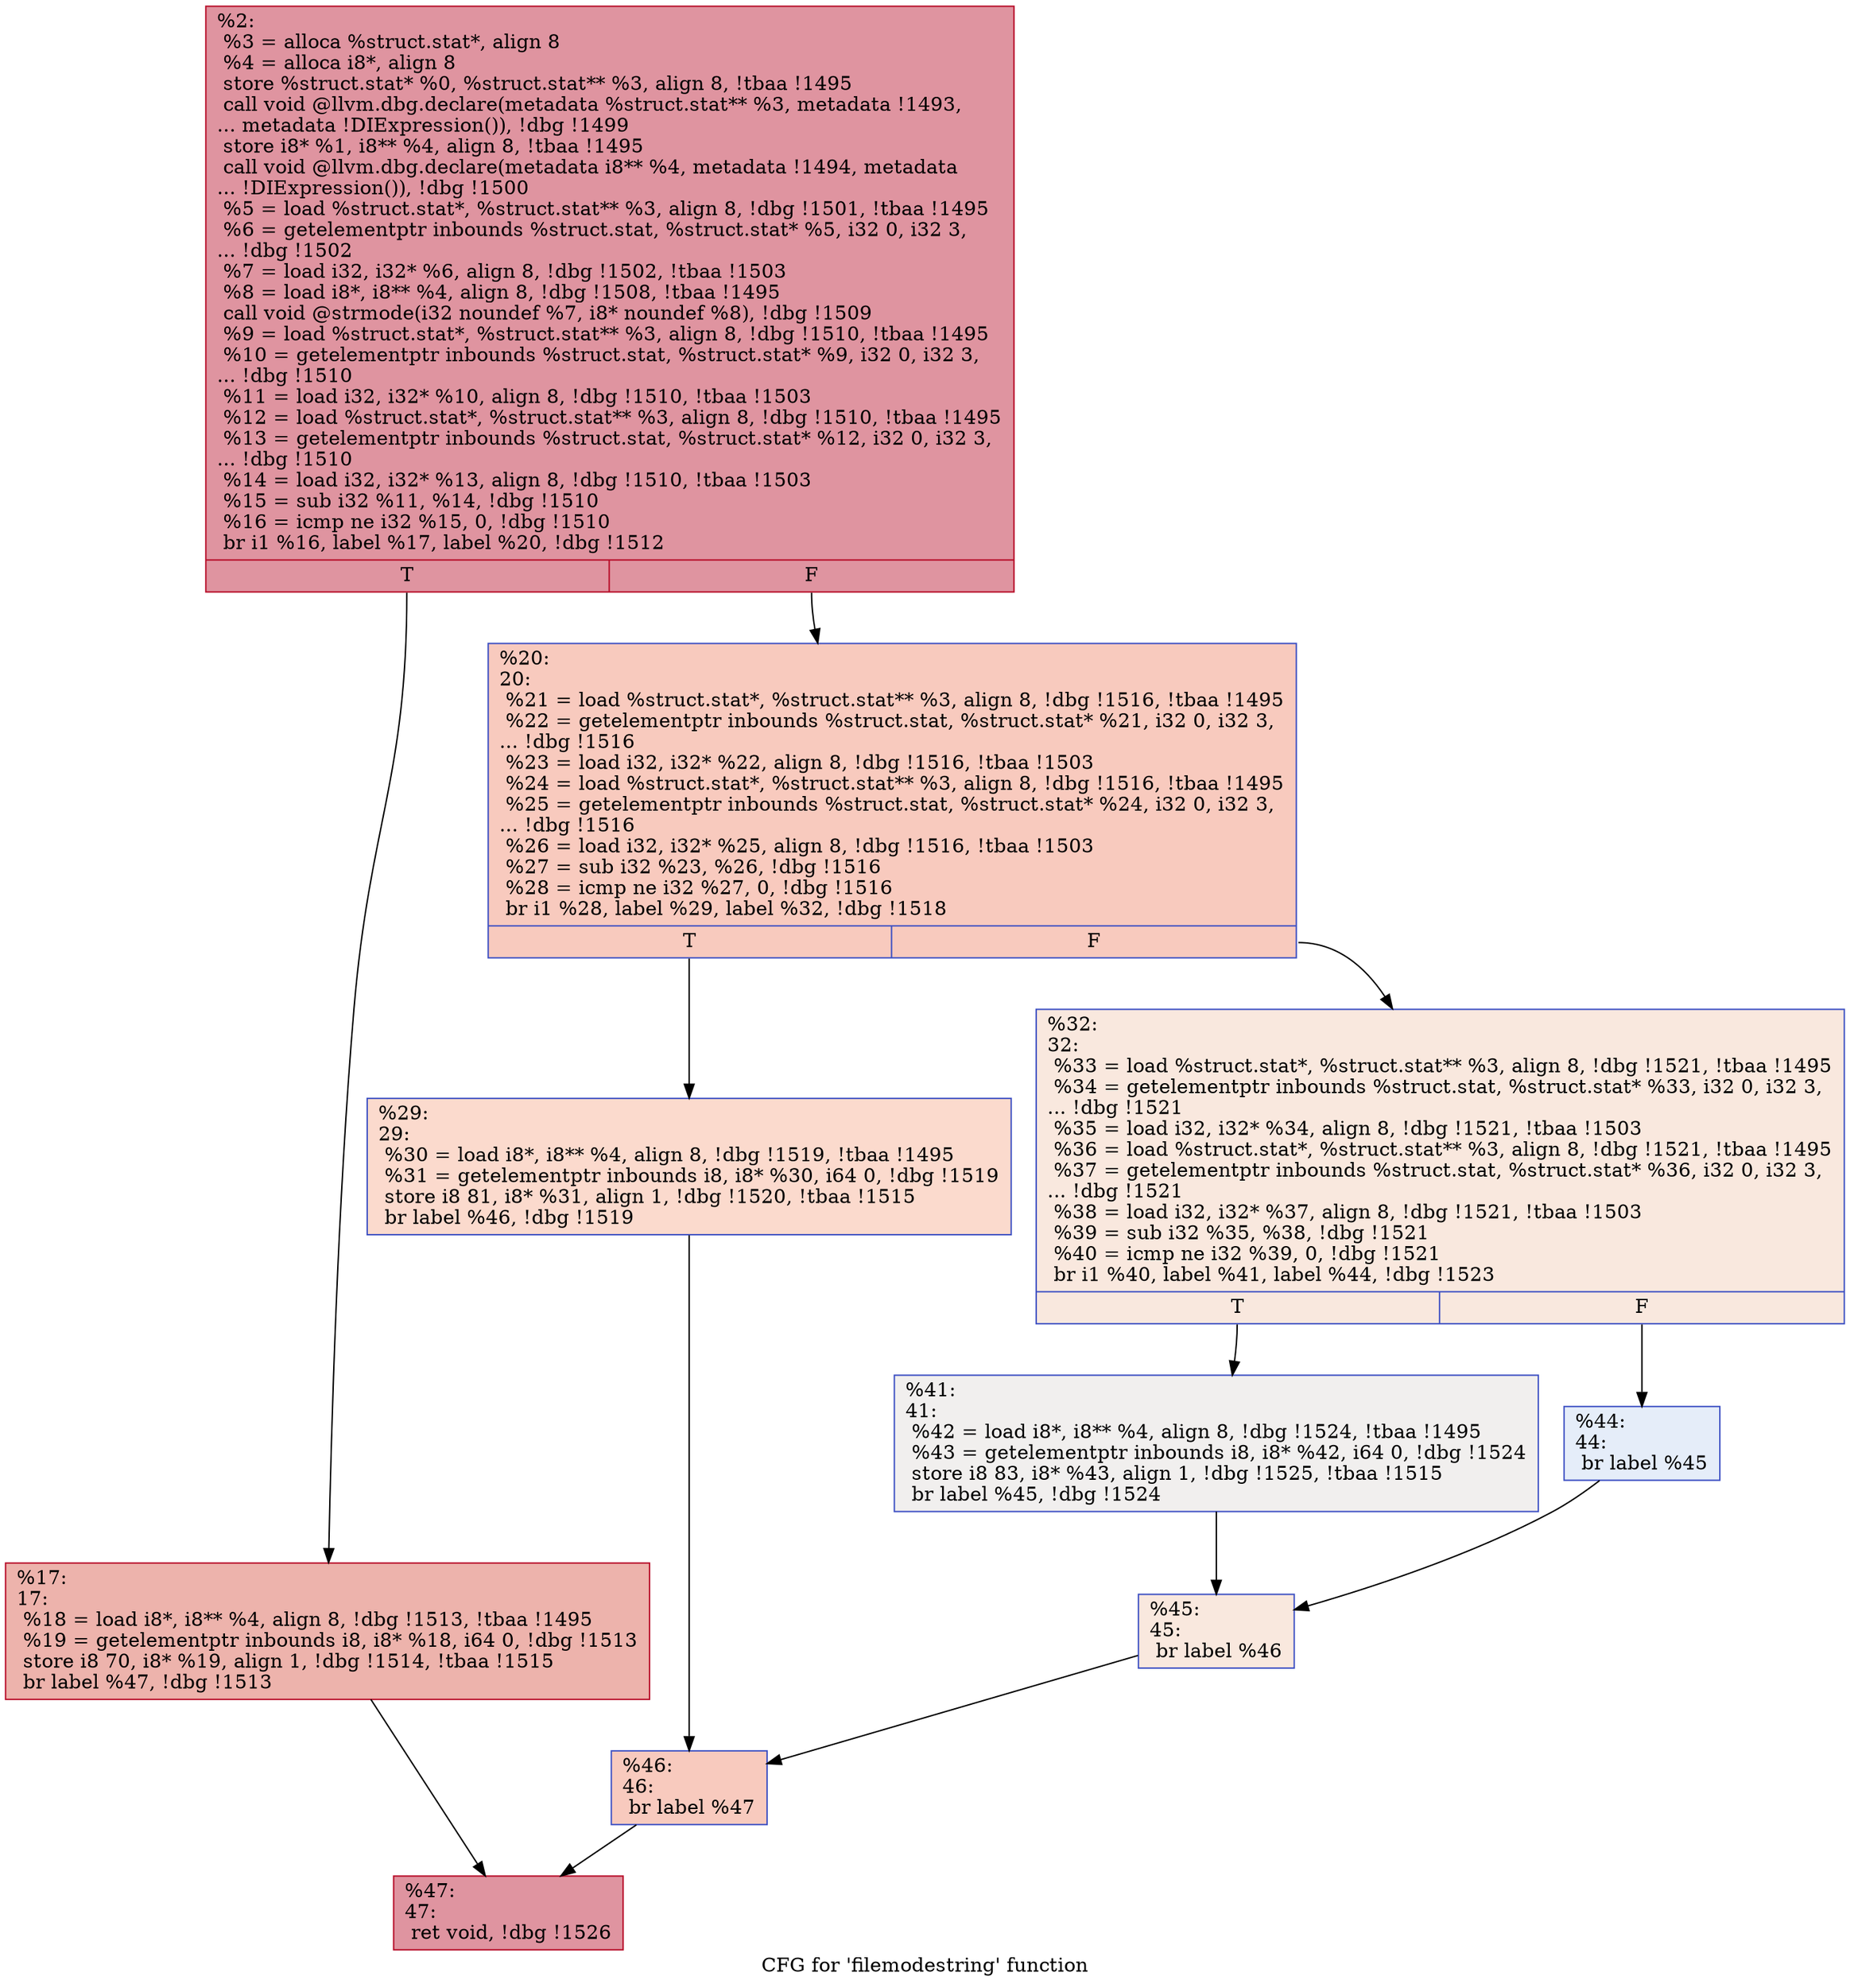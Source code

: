 digraph "CFG for 'filemodestring' function" {
	label="CFG for 'filemodestring' function";

	Node0xfc5480 [shape=record,color="#b70d28ff", style=filled, fillcolor="#b70d2870",label="{%2:\l  %3 = alloca %struct.stat*, align 8\l  %4 = alloca i8*, align 8\l  store %struct.stat* %0, %struct.stat** %3, align 8, !tbaa !1495\l  call void @llvm.dbg.declare(metadata %struct.stat** %3, metadata !1493,\l... metadata !DIExpression()), !dbg !1499\l  store i8* %1, i8** %4, align 8, !tbaa !1495\l  call void @llvm.dbg.declare(metadata i8** %4, metadata !1494, metadata\l... !DIExpression()), !dbg !1500\l  %5 = load %struct.stat*, %struct.stat** %3, align 8, !dbg !1501, !tbaa !1495\l  %6 = getelementptr inbounds %struct.stat, %struct.stat* %5, i32 0, i32 3,\l... !dbg !1502\l  %7 = load i32, i32* %6, align 8, !dbg !1502, !tbaa !1503\l  %8 = load i8*, i8** %4, align 8, !dbg !1508, !tbaa !1495\l  call void @strmode(i32 noundef %7, i8* noundef %8), !dbg !1509\l  %9 = load %struct.stat*, %struct.stat** %3, align 8, !dbg !1510, !tbaa !1495\l  %10 = getelementptr inbounds %struct.stat, %struct.stat* %9, i32 0, i32 3,\l... !dbg !1510\l  %11 = load i32, i32* %10, align 8, !dbg !1510, !tbaa !1503\l  %12 = load %struct.stat*, %struct.stat** %3, align 8, !dbg !1510, !tbaa !1495\l  %13 = getelementptr inbounds %struct.stat, %struct.stat* %12, i32 0, i32 3,\l... !dbg !1510\l  %14 = load i32, i32* %13, align 8, !dbg !1510, !tbaa !1503\l  %15 = sub i32 %11, %14, !dbg !1510\l  %16 = icmp ne i32 %15, 0, !dbg !1510\l  br i1 %16, label %17, label %20, !dbg !1512\l|{<s0>T|<s1>F}}"];
	Node0xfc5480:s0 -> Node0xfc9a30;
	Node0xfc5480:s1 -> Node0xfc9a80;
	Node0xfc9a30 [shape=record,color="#b70d28ff", style=filled, fillcolor="#d6524470",label="{%17:\l17:                                               \l  %18 = load i8*, i8** %4, align 8, !dbg !1513, !tbaa !1495\l  %19 = getelementptr inbounds i8, i8* %18, i64 0, !dbg !1513\l  store i8 70, i8* %19, align 1, !dbg !1514, !tbaa !1515\l  br label %47, !dbg !1513\l}"];
	Node0xfc9a30 -> Node0xfc9cb0;
	Node0xfc9a80 [shape=record,color="#3d50c3ff", style=filled, fillcolor="#ef886b70",label="{%20:\l20:                                               \l  %21 = load %struct.stat*, %struct.stat** %3, align 8, !dbg !1516, !tbaa !1495\l  %22 = getelementptr inbounds %struct.stat, %struct.stat* %21, i32 0, i32 3,\l... !dbg !1516\l  %23 = load i32, i32* %22, align 8, !dbg !1516, !tbaa !1503\l  %24 = load %struct.stat*, %struct.stat** %3, align 8, !dbg !1516, !tbaa !1495\l  %25 = getelementptr inbounds %struct.stat, %struct.stat* %24, i32 0, i32 3,\l... !dbg !1516\l  %26 = load i32, i32* %25, align 8, !dbg !1516, !tbaa !1503\l  %27 = sub i32 %23, %26, !dbg !1516\l  %28 = icmp ne i32 %27, 0, !dbg !1516\l  br i1 %28, label %29, label %32, !dbg !1518\l|{<s0>T|<s1>F}}"];
	Node0xfc9a80:s0 -> Node0xfc9ad0;
	Node0xfc9a80:s1 -> Node0xfc9b20;
	Node0xfc9ad0 [shape=record,color="#3d50c3ff", style=filled, fillcolor="#f7ac8e70",label="{%29:\l29:                                               \l  %30 = load i8*, i8** %4, align 8, !dbg !1519, !tbaa !1495\l  %31 = getelementptr inbounds i8, i8* %30, i64 0, !dbg !1519\l  store i8 81, i8* %31, align 1, !dbg !1520, !tbaa !1515\l  br label %46, !dbg !1519\l}"];
	Node0xfc9ad0 -> Node0xfc9c60;
	Node0xfc9b20 [shape=record,color="#3d50c3ff", style=filled, fillcolor="#f2cab570",label="{%32:\l32:                                               \l  %33 = load %struct.stat*, %struct.stat** %3, align 8, !dbg !1521, !tbaa !1495\l  %34 = getelementptr inbounds %struct.stat, %struct.stat* %33, i32 0, i32 3,\l... !dbg !1521\l  %35 = load i32, i32* %34, align 8, !dbg !1521, !tbaa !1503\l  %36 = load %struct.stat*, %struct.stat** %3, align 8, !dbg !1521, !tbaa !1495\l  %37 = getelementptr inbounds %struct.stat, %struct.stat* %36, i32 0, i32 3,\l... !dbg !1521\l  %38 = load i32, i32* %37, align 8, !dbg !1521, !tbaa !1503\l  %39 = sub i32 %35, %38, !dbg !1521\l  %40 = icmp ne i32 %39, 0, !dbg !1521\l  br i1 %40, label %41, label %44, !dbg !1523\l|{<s0>T|<s1>F}}"];
	Node0xfc9b20:s0 -> Node0xfc9b70;
	Node0xfc9b20:s1 -> Node0xfc9bc0;
	Node0xfc9b70 [shape=record,color="#3d50c3ff", style=filled, fillcolor="#e0dbd870",label="{%41:\l41:                                               \l  %42 = load i8*, i8** %4, align 8, !dbg !1524, !tbaa !1495\l  %43 = getelementptr inbounds i8, i8* %42, i64 0, !dbg !1524\l  store i8 83, i8* %43, align 1, !dbg !1525, !tbaa !1515\l  br label %45, !dbg !1524\l}"];
	Node0xfc9b70 -> Node0xfc9c10;
	Node0xfc9bc0 [shape=record,color="#3d50c3ff", style=filled, fillcolor="#c5d6f270",label="{%44:\l44:                                               \l  br label %45\l}"];
	Node0xfc9bc0 -> Node0xfc9c10;
	Node0xfc9c10 [shape=record,color="#3d50c3ff", style=filled, fillcolor="#f2cab570",label="{%45:\l45:                                               \l  br label %46\l}"];
	Node0xfc9c10 -> Node0xfc9c60;
	Node0xfc9c60 [shape=record,color="#3d50c3ff", style=filled, fillcolor="#ef886b70",label="{%46:\l46:                                               \l  br label %47\l}"];
	Node0xfc9c60 -> Node0xfc9cb0;
	Node0xfc9cb0 [shape=record,color="#b70d28ff", style=filled, fillcolor="#b70d2870",label="{%47:\l47:                                               \l  ret void, !dbg !1526\l}"];
}
